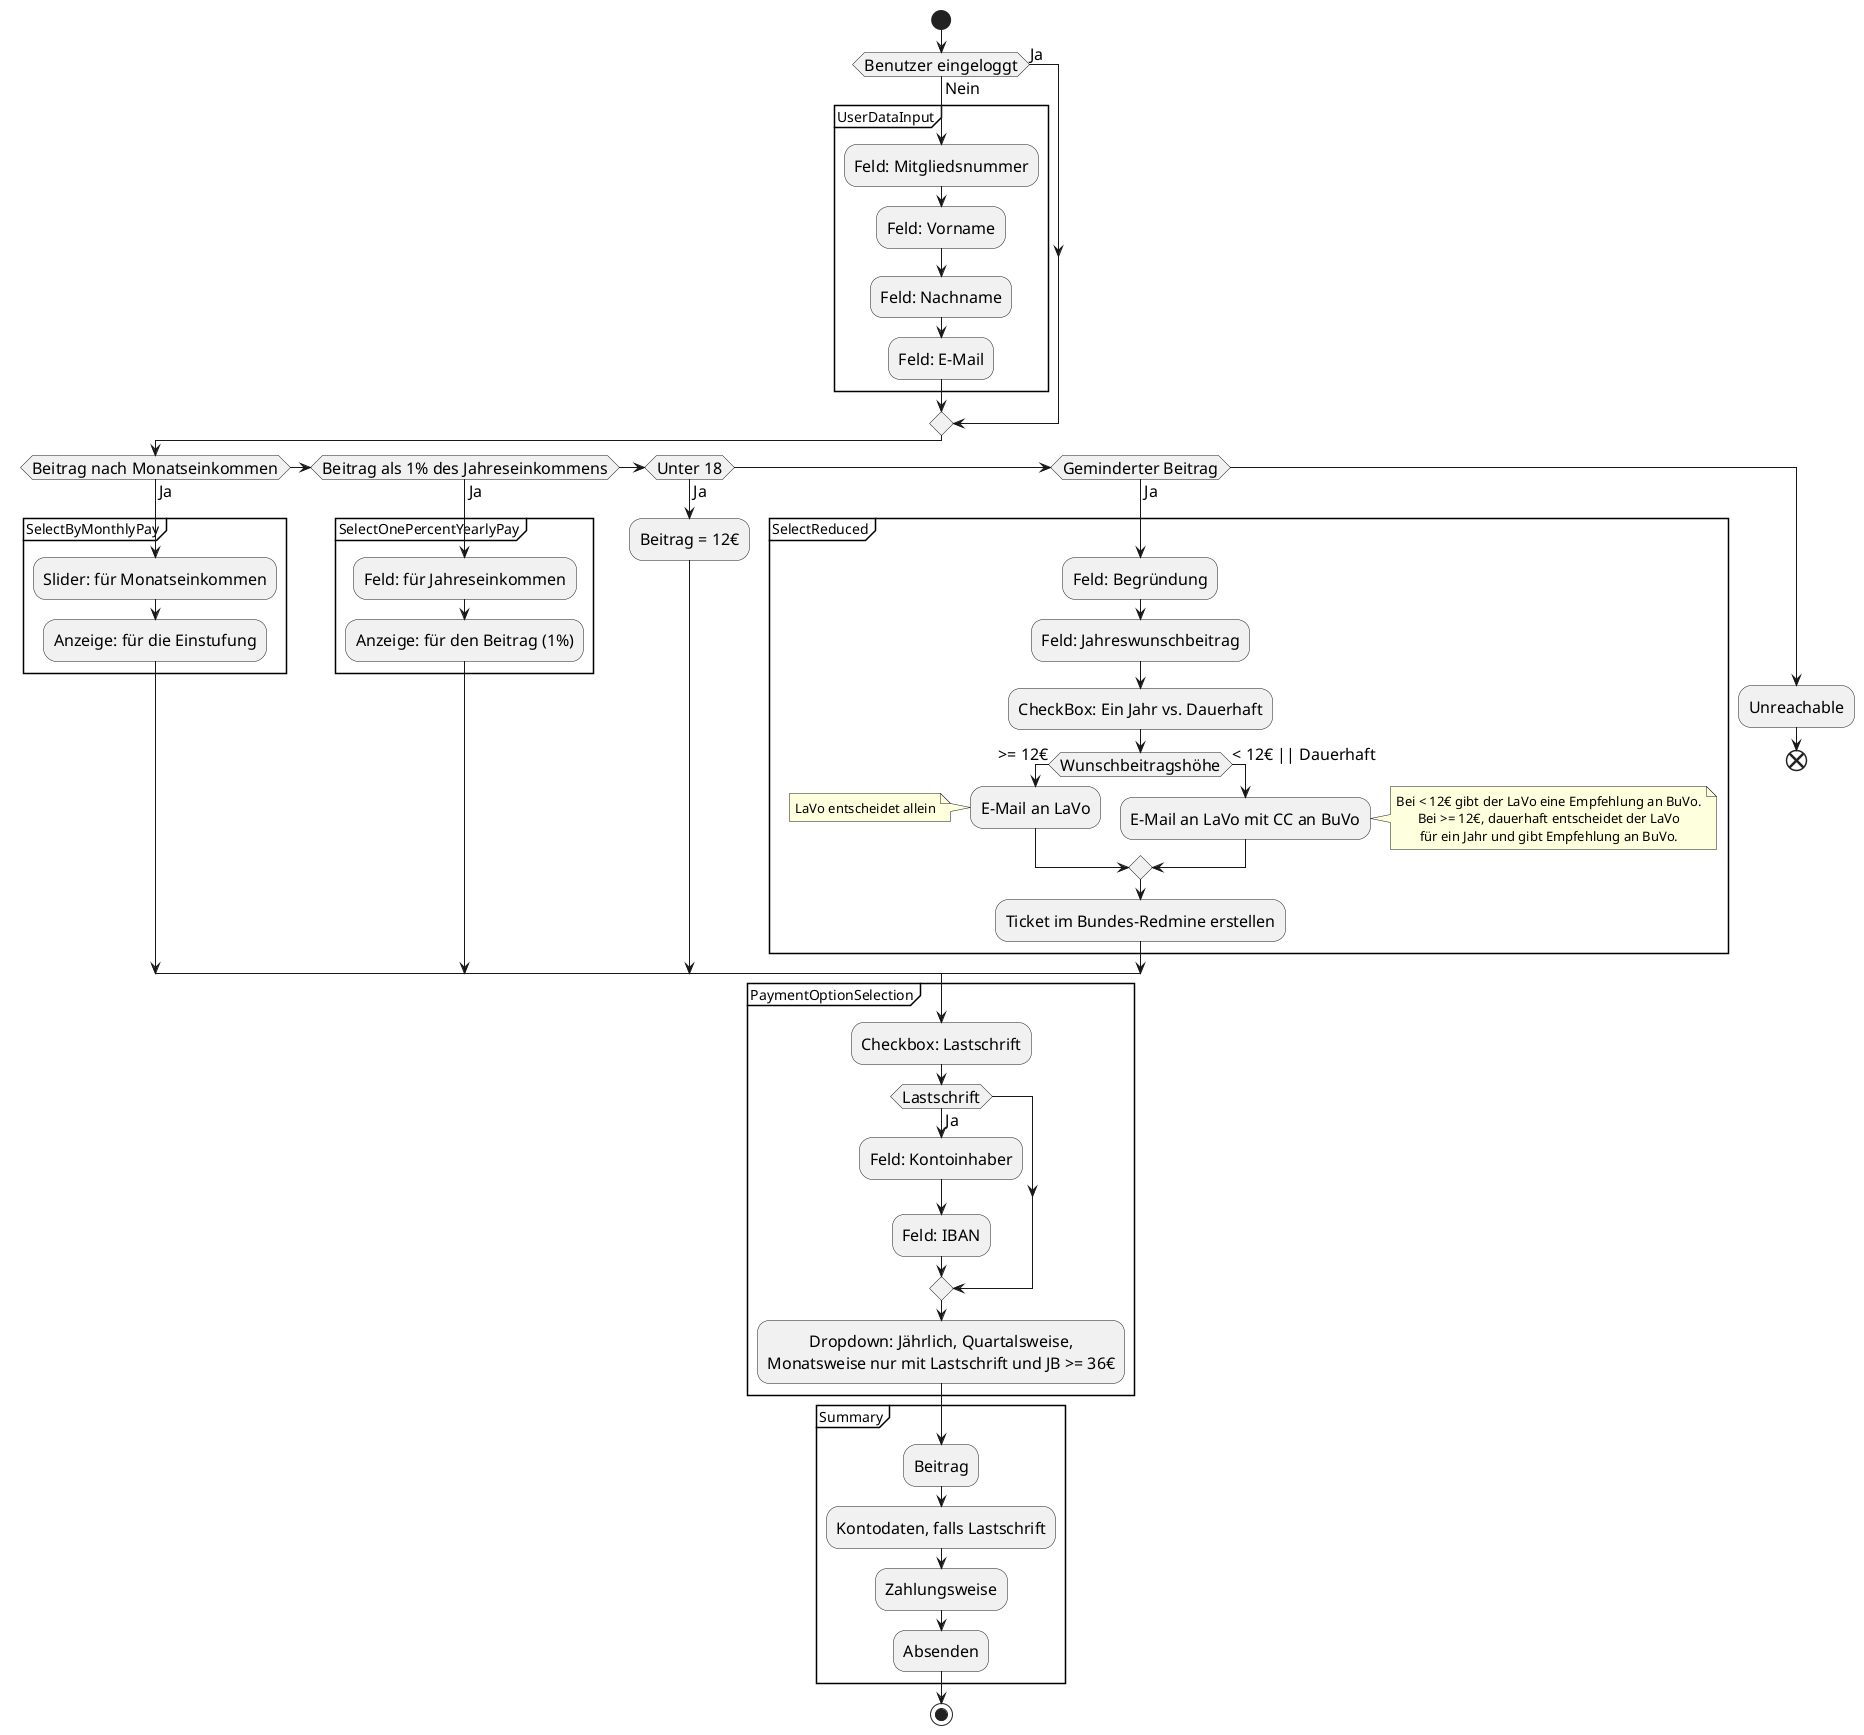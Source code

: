 @startuml DuesSelectionFlow
'https://plantuml.com/activity-diagram-beta

!$FontSize = 16

skinparam defaultTextAlignment center
skinparam ActivityFontSize $FontSize
skinparam ActivityDiamondFontSize $FontSize
skinparam ActivityArrowFontSize $FontSize

start
if (Benutzer eingeloggt) then (Ja)
else (Nein)
    partition UserDataInput {
        :Feld: Mitgliedsnummer;
        :Feld: Vorname;
        :Feld: Nachname;
        :Feld: E-Mail;
    }
endif

if (Beitrag nach Monatseinkommen) then (Ja)
    partition SelectByMonthlyPay {
        :Slider: für Monatseinkommen;
        :Anzeige: für die Einstufung;
    }
elseif (Beitrag als 1% des Jahreseinkommens) then (Ja)
    partition SelectOnePercentYearlyPay {
        :Feld: für Jahreseinkommen;
        :Anzeige: für den Beitrag (1%);
    }
elseif (Unter 18) then (Ja)
    :Beitrag = 12€;
elseif (Geminderter Beitrag) then (Ja)
    partition SelectReduced {
        :Feld: Begründung;
        :Feld: Jahreswunschbeitrag;
        :CheckBox: Ein Jahr vs. Dauerhaft;

        if (Wunschbeitragshöhe) then (>= 12€)
            :E-Mail an LaVo;
            note left: LaVo entscheidet allein
        else (< 12€ || Dauerhaft)
            :E-Mail an LaVo mit CC an BuVo;
            note right
                Bei < 12€ gibt der LaVo eine Empfehlung an BuVo.
                Bei >= 12€, dauerhaft entscheidet der LaVo
                für ein Jahr und gibt Empfehlung an BuVo.
            end note
        endif

        :Ticket im Bundes-Redmine erstellen;
    }
else
    :Unreachable;
    end
endif

partition PaymentOptionSelection {
    :Checkbox: Lastschrift;

    if (Lastschrift) then (Ja)
        :Feld: Kontoinhaber;
        :Feld: IBAN;
    endif

    :Dropdown: Jährlich, Quartalsweise,
    Monatsweise nur mit Lastschrift und JB >= 36€;
}

partition Summary {
    :Beitrag;
    :Kontodaten, falls Lastschrift;
    :Zahlungsweise;
    :Absenden;
}

stop